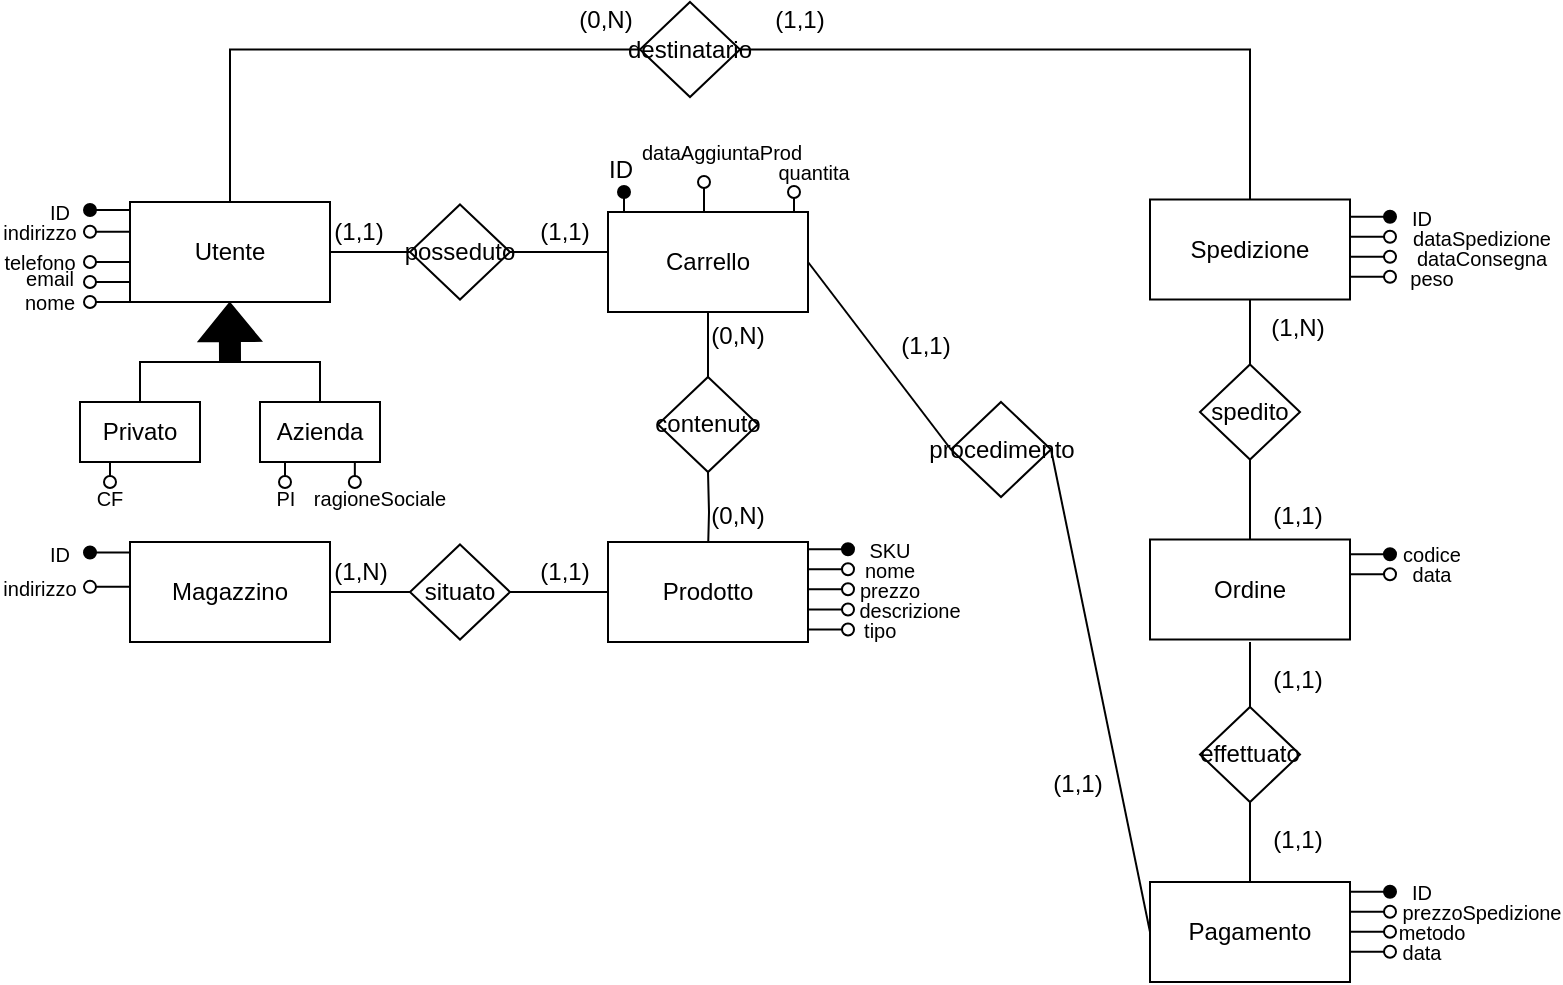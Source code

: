 <mxfile version="21.2.8" type="device">
  <diagram name="Pagina-1" id="aXGWc6sXb3ynVvdQe_Ra">
    <mxGraphModel dx="428" dy="284" grid="1" gridSize="10" guides="1" tooltips="1" connect="1" arrows="1" fold="1" page="1" pageScale="1" pageWidth="827" pageHeight="1169" math="0" shadow="0">
      <root>
        <mxCell id="0" />
        <mxCell id="1" parent="0" />
        <mxCell id="lkzqKLf32-UCbK940a2X-37" style="edgeStyle=orthogonalEdgeStyle;rounded=0;orthogonalLoop=1;jettySize=auto;html=1;exitX=0.5;exitY=0;exitDx=0;exitDy=0;entryX=0;entryY=0.5;entryDx=0;entryDy=0;endArrow=none;endFill=0;" parent="1" source="lkzqKLf32-UCbK940a2X-38" target="lkzqKLf32-UCbK940a2X-59" edge="1">
          <mxGeometry relative="1" as="geometry" />
        </mxCell>
        <mxCell id="lkzqKLf32-UCbK940a2X-38" value="Utente" style="rounded=0;whiteSpace=wrap;html=1;" parent="1" vertex="1">
          <mxGeometry x="85" y="140" width="100" height="50" as="geometry" />
        </mxCell>
        <mxCell id="lkzqKLf32-UCbK940a2X-39" style="edgeStyle=orthogonalEdgeStyle;rounded=0;orthogonalLoop=1;jettySize=auto;html=1;exitX=0.5;exitY=0;exitDx=0;exitDy=0;entryX=1;entryY=0.5;entryDx=0;entryDy=0;endArrow=none;endFill=0;" parent="1" source="lkzqKLf32-UCbK940a2X-40" target="lkzqKLf32-UCbK940a2X-59" edge="1">
          <mxGeometry relative="1" as="geometry" />
        </mxCell>
        <mxCell id="lkzqKLf32-UCbK940a2X-40" value="Spedizione" style="rounded=0;whiteSpace=wrap;html=1;" parent="1" vertex="1">
          <mxGeometry x="595" y="138.75" width="100" height="50" as="geometry" />
        </mxCell>
        <mxCell id="lkzqKLf32-UCbK940a2X-41" value="Ordine" style="rounded=0;whiteSpace=wrap;html=1;" parent="1" vertex="1">
          <mxGeometry x="595" y="308.75" width="100" height="50" as="geometry" />
        </mxCell>
        <mxCell id="lkzqKLf32-UCbK940a2X-42" style="edgeStyle=orthogonalEdgeStyle;rounded=0;orthogonalLoop=1;jettySize=auto;html=1;exitX=0.5;exitY=0;exitDx=0;exitDy=0;entryX=0.5;entryY=1;entryDx=0;entryDy=0;endArrow=none;endFill=0;" parent="1" target="lkzqKLf32-UCbK940a2X-55" edge="1">
          <mxGeometry relative="1" as="geometry">
            <mxPoint x="374" y="315" as="sourcePoint" />
          </mxGeometry>
        </mxCell>
        <mxCell id="lkzqKLf32-UCbK940a2X-43" value="Carrello" style="rounded=0;whiteSpace=wrap;html=1;" parent="1" vertex="1">
          <mxGeometry x="324" y="145" width="100" height="50" as="geometry" />
        </mxCell>
        <mxCell id="lkzqKLf32-UCbK940a2X-44" value="Magazzino" style="rounded=0;whiteSpace=wrap;html=1;" parent="1" vertex="1">
          <mxGeometry x="85" y="310" width="100" height="50" as="geometry" />
        </mxCell>
        <mxCell id="lkzqKLf32-UCbK940a2X-45" style="edgeStyle=orthogonalEdgeStyle;rounded=0;orthogonalLoop=1;jettySize=auto;html=1;exitX=0.5;exitY=1;exitDx=0;exitDy=0;entryX=0.5;entryY=0;entryDx=0;entryDy=0;endArrow=none;endFill=0;" parent="1" target="lkzqKLf32-UCbK940a2X-55" edge="1">
          <mxGeometry relative="1" as="geometry">
            <mxPoint x="374" y="195" as="sourcePoint" />
          </mxGeometry>
        </mxCell>
        <mxCell id="lkzqKLf32-UCbK940a2X-46" value="Prodotto" style="rounded=0;whiteSpace=wrap;html=1;" parent="1" vertex="1">
          <mxGeometry x="324" y="310" width="100" height="50" as="geometry" />
        </mxCell>
        <mxCell id="lkzqKLf32-UCbK940a2X-49" value="situato" style="rhombus;whiteSpace=wrap;html=1;" parent="1" vertex="1">
          <mxGeometry x="225" y="311.25" width="50" height="47.5" as="geometry" />
        </mxCell>
        <mxCell id="lkzqKLf32-UCbK940a2X-50" value="" style="endArrow=none;html=1;rounded=0;exitX=1;exitY=0.5;exitDx=0;exitDy=0;entryX=0;entryY=0.5;entryDx=0;entryDy=0;" parent="1" source="lkzqKLf32-UCbK940a2X-49" target="lkzqKLf32-UCbK940a2X-46" edge="1">
          <mxGeometry width="50" height="50" relative="1" as="geometry">
            <mxPoint x="315" y="240" as="sourcePoint" />
            <mxPoint x="365" y="190" as="targetPoint" />
          </mxGeometry>
        </mxCell>
        <mxCell id="lkzqKLf32-UCbK940a2X-51" value="" style="endArrow=none;html=1;rounded=0;exitX=1;exitY=0.5;exitDx=0;exitDy=0;entryX=0;entryY=0.5;entryDx=0;entryDy=0;" parent="1" source="lkzqKLf32-UCbK940a2X-44" target="lkzqKLf32-UCbK940a2X-49" edge="1">
          <mxGeometry width="50" height="50" relative="1" as="geometry">
            <mxPoint x="185" y="294" as="sourcePoint" />
            <mxPoint x="245" y="230" as="targetPoint" />
          </mxGeometry>
        </mxCell>
        <mxCell id="lkzqKLf32-UCbK940a2X-54" value="procedimento" style="rhombus;whiteSpace=wrap;html=1;" parent="1" vertex="1">
          <mxGeometry x="495.5" y="240" width="50" height="47.5" as="geometry" />
        </mxCell>
        <mxCell id="lkzqKLf32-UCbK940a2X-55" value="contenuto" style="rhombus;whiteSpace=wrap;html=1;" parent="1" vertex="1">
          <mxGeometry x="349" y="227.5" width="50" height="47.5" as="geometry" />
        </mxCell>
        <mxCell id="lkzqKLf32-UCbK940a2X-56" style="edgeStyle=orthogonalEdgeStyle;rounded=0;orthogonalLoop=1;jettySize=auto;html=1;exitX=0.5;exitY=0;exitDx=0;exitDy=0;entryX=0.5;entryY=1;entryDx=0;entryDy=0;endArrow=none;endFill=0;" parent="1" target="lkzqKLf32-UCbK940a2X-58" edge="1">
          <mxGeometry relative="1" as="geometry">
            <mxPoint x="645" y="308.75" as="sourcePoint" />
            <Array as="points">
              <mxPoint x="645" y="288.75" />
              <mxPoint x="645" y="288.75" />
            </Array>
          </mxGeometry>
        </mxCell>
        <mxCell id="lkzqKLf32-UCbK940a2X-57" style="edgeStyle=orthogonalEdgeStyle;rounded=0;orthogonalLoop=1;jettySize=auto;html=1;exitX=0.5;exitY=1;exitDx=0;exitDy=0;entryX=0.5;entryY=0;entryDx=0;entryDy=0;endArrow=none;endFill=0;" parent="1" target="lkzqKLf32-UCbK940a2X-58" edge="1">
          <mxGeometry relative="1" as="geometry">
            <mxPoint x="645" y="188.75" as="sourcePoint" />
          </mxGeometry>
        </mxCell>
        <mxCell id="lkzqKLf32-UCbK940a2X-58" value="spedito" style="rhombus;whiteSpace=wrap;html=1;" parent="1" vertex="1">
          <mxGeometry x="620" y="221.25" width="50" height="47.5" as="geometry" />
        </mxCell>
        <mxCell id="lkzqKLf32-UCbK940a2X-59" value="destinatario" style="rhombus;whiteSpace=wrap;html=1;" parent="1" vertex="1">
          <mxGeometry x="340" y="40" width="50" height="47.5" as="geometry" />
        </mxCell>
        <mxCell id="lkzqKLf32-UCbK940a2X-60" value="" style="shape=flexArrow;endArrow=classic;html=1;rounded=0;fillColor=#000000;" parent="1" edge="1">
          <mxGeometry width="50" height="50" relative="1" as="geometry">
            <mxPoint x="135" y="220" as="sourcePoint" />
            <mxPoint x="134.88" y="190" as="targetPoint" />
          </mxGeometry>
        </mxCell>
        <mxCell id="lkzqKLf32-UCbK940a2X-61" style="edgeStyle=orthogonalEdgeStyle;rounded=0;orthogonalLoop=1;jettySize=auto;html=1;exitX=0.5;exitY=0;exitDx=0;exitDy=0;endArrow=none;endFill=0;" parent="1" source="lkzqKLf32-UCbK940a2X-62" edge="1">
          <mxGeometry relative="1" as="geometry">
            <mxPoint x="135" y="220" as="targetPoint" />
          </mxGeometry>
        </mxCell>
        <mxCell id="lkzqKLf32-UCbK940a2X-62" value="Privato" style="rounded=0;whiteSpace=wrap;html=1;" parent="1" vertex="1">
          <mxGeometry x="60" y="240" width="60" height="30" as="geometry" />
        </mxCell>
        <mxCell id="lkzqKLf32-UCbK940a2X-63" style="edgeStyle=orthogonalEdgeStyle;rounded=0;orthogonalLoop=1;jettySize=auto;html=1;exitX=0.5;exitY=0;exitDx=0;exitDy=0;endArrow=none;endFill=0;" parent="1" source="lkzqKLf32-UCbK940a2X-64" edge="1">
          <mxGeometry relative="1" as="geometry">
            <mxPoint x="135" y="220" as="targetPoint" />
          </mxGeometry>
        </mxCell>
        <mxCell id="lkzqKLf32-UCbK940a2X-64" value="Azienda" style="rounded=0;whiteSpace=wrap;html=1;" parent="1" vertex="1">
          <mxGeometry x="150" y="240" width="60" height="30" as="geometry" />
        </mxCell>
        <mxCell id="lkzqKLf32-UCbK940a2X-68" value="" style="endArrow=none;html=1;rounded=0;exitX=1;exitY=0.5;exitDx=0;exitDy=0;entryX=0;entryY=0.5;entryDx=0;entryDy=0;" parent="1" source="lkzqKLf32-UCbK940a2X-43" target="lkzqKLf32-UCbK940a2X-54" edge="1">
          <mxGeometry width="50" height="50" relative="1" as="geometry">
            <mxPoint x="455" y="130.5" as="sourcePoint" />
            <mxPoint x="510" y="199.5" as="targetPoint" />
          </mxGeometry>
        </mxCell>
        <mxCell id="lkzqKLf32-UCbK940a2X-69" value="" style="endArrow=none;html=1;rounded=0;exitX=1;exitY=0.5;exitDx=0;exitDy=0;entryX=0;entryY=0.5;entryDx=0;entryDy=0;" parent="1" source="lkzqKLf32-UCbK940a2X-54" target="lkzqKLf32-UCbK940a2X-133" edge="1">
          <mxGeometry width="50" height="50" relative="1" as="geometry">
            <mxPoint x="510" y="247.5" as="sourcePoint" />
            <mxPoint x="530" y="332.5" as="targetPoint" />
          </mxGeometry>
        </mxCell>
        <mxCell id="lkzqKLf32-UCbK940a2X-75" value="" style="endArrow=none;html=1;rounded=0;startArrow=oval;startFill=1;" parent="1" edge="1">
          <mxGeometry width="50" height="50" relative="1" as="geometry">
            <mxPoint x="65" y="144" as="sourcePoint" />
            <mxPoint x="85" y="144" as="targetPoint" />
          </mxGeometry>
        </mxCell>
        <mxCell id="lkzqKLf32-UCbK940a2X-76" value="ID" style="text;html=1;strokeColor=none;fillColor=none;align=center;verticalAlign=middle;whiteSpace=wrap;rounded=0;imageAspect=1;fontSize=10;" parent="1" vertex="1">
          <mxGeometry x="35" y="140" width="30" height="10" as="geometry" />
        </mxCell>
        <mxCell id="lkzqKLf32-UCbK940a2X-77" value="" style="endArrow=none;html=1;rounded=0;startArrow=oval;startFill=0;" parent="1" edge="1">
          <mxGeometry width="50" height="50" relative="1" as="geometry">
            <mxPoint x="65" y="180" as="sourcePoint" />
            <mxPoint x="85" y="180" as="targetPoint" />
          </mxGeometry>
        </mxCell>
        <mxCell id="lkzqKLf32-UCbK940a2X-78" value="" style="endArrow=none;html=1;rounded=0;startArrow=oval;startFill=0;" parent="1" edge="1">
          <mxGeometry width="50" height="50" relative="1" as="geometry">
            <mxPoint x="65" y="170" as="sourcePoint" />
            <mxPoint x="85" y="170" as="targetPoint" />
          </mxGeometry>
        </mxCell>
        <mxCell id="lkzqKLf32-UCbK940a2X-79" value="" style="endArrow=none;html=1;rounded=0;startArrow=oval;startFill=0;" parent="1" edge="1">
          <mxGeometry width="50" height="50" relative="1" as="geometry">
            <mxPoint x="65" y="154.88" as="sourcePoint" />
            <mxPoint x="85" y="154.88" as="targetPoint" />
          </mxGeometry>
        </mxCell>
        <mxCell id="lkzqKLf32-UCbK940a2X-80" value="indirizzo" style="text;html=1;strokeColor=none;fillColor=none;align=center;verticalAlign=middle;whiteSpace=wrap;rounded=0;imageAspect=1;fontSize=10;" parent="1" vertex="1">
          <mxGeometry x="25" y="150" width="30" height="10" as="geometry" />
        </mxCell>
        <mxCell id="lkzqKLf32-UCbK940a2X-81" value="telefono" style="text;html=1;strokeColor=none;fillColor=none;align=center;verticalAlign=middle;whiteSpace=wrap;rounded=0;imageAspect=1;fontSize=10;" parent="1" vertex="1">
          <mxGeometry x="20" y="167.5" width="40" height="5" as="geometry" />
        </mxCell>
        <mxCell id="lkzqKLf32-UCbK940a2X-82" value="email" style="text;html=1;strokeColor=none;fillColor=none;align=center;verticalAlign=middle;whiteSpace=wrap;rounded=0;imageAspect=1;fontSize=10;" parent="1" vertex="1">
          <mxGeometry x="30" y="172.5" width="30" height="10" as="geometry" />
        </mxCell>
        <mxCell id="lkzqKLf32-UCbK940a2X-83" value="" style="endArrow=none;html=1;rounded=0;startArrow=oval;startFill=1;" parent="1" edge="1">
          <mxGeometry width="50" height="50" relative="1" as="geometry">
            <mxPoint x="65" y="315.25" as="sourcePoint" />
            <mxPoint x="85" y="315.25" as="targetPoint" />
          </mxGeometry>
        </mxCell>
        <mxCell id="lkzqKLf32-UCbK940a2X-84" value="ID" style="text;html=1;strokeColor=none;fillColor=none;align=center;verticalAlign=middle;whiteSpace=wrap;rounded=0;imageAspect=1;fontSize=10;" parent="1" vertex="1">
          <mxGeometry x="35" y="311.25" width="30" height="10" as="geometry" />
        </mxCell>
        <mxCell id="lkzqKLf32-UCbK940a2X-86" value="" style="endArrow=none;html=1;rounded=0;startArrow=oval;startFill=0;" parent="1" edge="1">
          <mxGeometry width="50" height="50" relative="1" as="geometry">
            <mxPoint x="65" y="332.42" as="sourcePoint" />
            <mxPoint x="85" y="332.42" as="targetPoint" />
          </mxGeometry>
        </mxCell>
        <mxCell id="lkzqKLf32-UCbK940a2X-89" value="indirizzo" style="text;html=1;strokeColor=none;fillColor=none;align=center;verticalAlign=middle;whiteSpace=wrap;rounded=0;imageAspect=1;fontSize=10;" parent="1" vertex="1">
          <mxGeometry x="20" y="330" width="40" height="5" as="geometry" />
        </mxCell>
        <mxCell id="lkzqKLf32-UCbK940a2X-106" value="" style="endArrow=oval;html=1;rounded=0;startArrow=none;startFill=0;endFill=1;" parent="1" edge="1">
          <mxGeometry width="50" height="50" relative="1" as="geometry">
            <mxPoint x="695" y="316.14" as="sourcePoint" />
            <mxPoint x="715" y="316.14" as="targetPoint" />
          </mxGeometry>
        </mxCell>
        <mxCell id="lkzqKLf32-UCbK940a2X-107" value="codice" style="text;html=1;strokeColor=none;fillColor=none;align=center;verticalAlign=middle;whiteSpace=wrap;rounded=0;imageAspect=1;fontSize=10;" parent="1" vertex="1">
          <mxGeometry x="721" y="311.25" width="30" height="10" as="geometry" />
        </mxCell>
        <mxCell id="lkzqKLf32-UCbK940a2X-110" value="" style="endArrow=oval;html=1;rounded=0;startArrow=none;startFill=0;endFill=0;" parent="1" edge="1">
          <mxGeometry width="50" height="50" relative="1" as="geometry">
            <mxPoint x="695" y="326.14" as="sourcePoint" />
            <mxPoint x="715" y="326.14" as="targetPoint" />
          </mxGeometry>
        </mxCell>
        <mxCell id="lkzqKLf32-UCbK940a2X-111" value="data" style="text;html=1;strokeColor=none;fillColor=none;align=center;verticalAlign=middle;whiteSpace=wrap;rounded=0;imageAspect=1;fontSize=10;" parent="1" vertex="1">
          <mxGeometry x="721" y="321.25" width="30" height="10" as="geometry" />
        </mxCell>
        <mxCell id="lkzqKLf32-UCbK940a2X-115" value="" style="endArrow=none;html=1;rounded=0;startArrow=oval;startFill=0;" parent="1" edge="1">
          <mxGeometry width="50" height="50" relative="1" as="geometry">
            <mxPoint x="75" y="280" as="sourcePoint" />
            <mxPoint x="75" y="270" as="targetPoint" />
          </mxGeometry>
        </mxCell>
        <mxCell id="lkzqKLf32-UCbK940a2X-117" value="&lt;font style=&quot;font-size: 10px;&quot;&gt;CF&lt;/font&gt;" style="text;html=1;strokeColor=none;fillColor=none;align=center;verticalAlign=middle;whiteSpace=wrap;rounded=0;" parent="1" vertex="1">
          <mxGeometry x="65" y="280" width="20" height="15" as="geometry" />
        </mxCell>
        <mxCell id="lkzqKLf32-UCbK940a2X-119" value="&lt;font style=&quot;font-size: 10px;&quot;&gt;nome&lt;/font&gt;" style="text;html=1;strokeColor=none;fillColor=none;align=center;verticalAlign=middle;whiteSpace=wrap;rounded=0;" parent="1" vertex="1">
          <mxGeometry x="35" y="182.5" width="20" height="15" as="geometry" />
        </mxCell>
        <mxCell id="lkzqKLf32-UCbK940a2X-120" value="" style="endArrow=none;html=1;rounded=0;startArrow=oval;startFill=0;" parent="1" edge="1">
          <mxGeometry width="50" height="50" relative="1" as="geometry">
            <mxPoint x="162.5" y="280" as="sourcePoint" />
            <mxPoint x="162.5" y="270" as="targetPoint" />
          </mxGeometry>
        </mxCell>
        <mxCell id="lkzqKLf32-UCbK940a2X-121" value="" style="endArrow=none;html=1;rounded=0;startArrow=oval;startFill=0;" parent="1" edge="1">
          <mxGeometry width="50" height="50" relative="1" as="geometry">
            <mxPoint x="197.42" y="280" as="sourcePoint" />
            <mxPoint x="197.42" y="270" as="targetPoint" />
          </mxGeometry>
        </mxCell>
        <mxCell id="lkzqKLf32-UCbK940a2X-122" value="&lt;span style=&quot;font-size: 10px;&quot;&gt;PI&lt;/span&gt;" style="text;html=1;strokeColor=none;fillColor=none;align=center;verticalAlign=middle;whiteSpace=wrap;rounded=0;" parent="1" vertex="1">
          <mxGeometry x="152.5" y="280" width="20" height="15" as="geometry" />
        </mxCell>
        <mxCell id="lkzqKLf32-UCbK940a2X-123" value="&lt;font style=&quot;font-size: 10px;&quot;&gt;ragioneSociale&lt;/font&gt;" style="text;html=1;strokeColor=none;fillColor=none;align=center;verticalAlign=middle;whiteSpace=wrap;rounded=0;" parent="1" vertex="1">
          <mxGeometry x="200" y="280" width="20" height="15" as="geometry" />
        </mxCell>
        <mxCell id="lkzqKLf32-UCbK940a2X-124" value="" style="endArrow=none;html=1;rounded=0;startArrow=oval;startFill=0;" parent="1" edge="1">
          <mxGeometry width="50" height="50" relative="1" as="geometry">
            <mxPoint x="65" y="190" as="sourcePoint" />
            <mxPoint x="85" y="190" as="targetPoint" />
          </mxGeometry>
        </mxCell>
        <mxCell id="lkzqKLf32-UCbK940a2X-130" style="edgeStyle=orthogonalEdgeStyle;rounded=0;orthogonalLoop=1;jettySize=auto;html=1;exitX=0.5;exitY=0;exitDx=0;exitDy=0;entryX=0.5;entryY=1;entryDx=0;entryDy=0;endArrow=none;endFill=0;" parent="1" target="lkzqKLf32-UCbK940a2X-132" edge="1">
          <mxGeometry relative="1" as="geometry">
            <mxPoint x="645" y="480" as="sourcePoint" />
            <Array as="points">
              <mxPoint x="645" y="460" />
              <mxPoint x="645" y="460" />
            </Array>
          </mxGeometry>
        </mxCell>
        <mxCell id="lkzqKLf32-UCbK940a2X-131" style="edgeStyle=orthogonalEdgeStyle;rounded=0;orthogonalLoop=1;jettySize=auto;html=1;exitX=0.5;exitY=1;exitDx=0;exitDy=0;entryX=0.5;entryY=0;entryDx=0;entryDy=0;endArrow=none;endFill=0;" parent="1" target="lkzqKLf32-UCbK940a2X-132" edge="1">
          <mxGeometry relative="1" as="geometry">
            <mxPoint x="645" y="360" as="sourcePoint" />
          </mxGeometry>
        </mxCell>
        <mxCell id="lkzqKLf32-UCbK940a2X-132" value="effettuato" style="rhombus;whiteSpace=wrap;html=1;" parent="1" vertex="1">
          <mxGeometry x="620" y="392.5" width="50" height="47.5" as="geometry" />
        </mxCell>
        <mxCell id="lkzqKLf32-UCbK940a2X-133" value="Pagamento" style="rounded=0;whiteSpace=wrap;html=1;" parent="1" vertex="1">
          <mxGeometry x="595" y="480" width="100" height="50" as="geometry" />
        </mxCell>
        <mxCell id="lkzqKLf32-UCbK940a2X-140" value="" style="endArrow=oval;html=1;rounded=0;startArrow=none;startFill=0;endFill=1;" parent="1" edge="1">
          <mxGeometry width="50" height="50" relative="1" as="geometry">
            <mxPoint x="695" y="147.39" as="sourcePoint" />
            <mxPoint x="715" y="147.39" as="targetPoint" />
          </mxGeometry>
        </mxCell>
        <mxCell id="lkzqKLf32-UCbK940a2X-141" value="ID" style="text;html=1;strokeColor=none;fillColor=none;align=center;verticalAlign=middle;whiteSpace=wrap;rounded=0;imageAspect=1;fontSize=10;" parent="1" vertex="1">
          <mxGeometry x="715.5" y="142.5" width="30" height="10" as="geometry" />
        </mxCell>
        <mxCell id="lkzqKLf32-UCbK940a2X-142" value="" style="endArrow=oval;html=1;rounded=0;startArrow=none;startFill=0;endFill=0;" parent="1" edge="1">
          <mxGeometry width="50" height="50" relative="1" as="geometry">
            <mxPoint x="695" y="157.39" as="sourcePoint" />
            <mxPoint x="715" y="157.39" as="targetPoint" />
          </mxGeometry>
        </mxCell>
        <mxCell id="lkzqKLf32-UCbK940a2X-143" value="dataSpedizione" style="text;html=1;strokeColor=none;fillColor=none;align=center;verticalAlign=middle;whiteSpace=wrap;rounded=0;imageAspect=1;fontSize=10;" parent="1" vertex="1">
          <mxGeometry x="745.5" y="152.5" width="30" height="10" as="geometry" />
        </mxCell>
        <mxCell id="lkzqKLf32-UCbK940a2X-144" value="" style="endArrow=oval;html=1;rounded=0;startArrow=none;startFill=0;endFill=0;" parent="1" edge="1">
          <mxGeometry width="50" height="50" relative="1" as="geometry">
            <mxPoint x="695" y="167.39" as="sourcePoint" />
            <mxPoint x="715" y="167.39" as="targetPoint" />
          </mxGeometry>
        </mxCell>
        <mxCell id="lkzqKLf32-UCbK940a2X-145" value="dataConsegna" style="text;html=1;strokeColor=none;fillColor=none;align=center;verticalAlign=middle;whiteSpace=wrap;rounded=0;imageAspect=1;fontSize=10;" parent="1" vertex="1">
          <mxGeometry x="745.5" y="162.5" width="30" height="10" as="geometry" />
        </mxCell>
        <mxCell id="lkzqKLf32-UCbK940a2X-146" value="" style="endArrow=oval;html=1;rounded=0;startArrow=none;startFill=0;endFill=0;" parent="1" edge="1">
          <mxGeometry width="50" height="50" relative="1" as="geometry">
            <mxPoint x="695" y="177.39" as="sourcePoint" />
            <mxPoint x="715" y="177.39" as="targetPoint" />
          </mxGeometry>
        </mxCell>
        <mxCell id="lkzqKLf32-UCbK940a2X-147" value="peso" style="text;html=1;strokeColor=none;fillColor=none;align=center;verticalAlign=middle;whiteSpace=wrap;rounded=0;imageAspect=1;fontSize=10;" parent="1" vertex="1">
          <mxGeometry x="721" y="172.5" width="30" height="10" as="geometry" />
        </mxCell>
        <mxCell id="lkzqKLf32-UCbK940a2X-148" value="(1,N)" style="text;html=1;strokeColor=none;fillColor=none;align=center;verticalAlign=middle;whiteSpace=wrap;rounded=0;" parent="1" vertex="1">
          <mxGeometry x="179" y="310" width="43" height="30" as="geometry" />
        </mxCell>
        <mxCell id="lkzqKLf32-UCbK940a2X-149" value="(1,1)" style="text;html=1;strokeColor=none;fillColor=none;align=center;verticalAlign=middle;whiteSpace=wrap;rounded=0;" parent="1" vertex="1">
          <mxGeometry x="281" y="310" width="43" height="30" as="geometry" />
        </mxCell>
        <mxCell id="lkzqKLf32-UCbK940a2X-152" value="(0,N)" style="text;html=1;strokeColor=none;fillColor=none;align=center;verticalAlign=middle;whiteSpace=wrap;rounded=0;" parent="1" vertex="1">
          <mxGeometry x="375.5" y="287.5" width="26" height="18.75" as="geometry" />
        </mxCell>
        <mxCell id="lkzqKLf32-UCbK940a2X-153" value="(0,N)" style="text;html=1;strokeColor=none;fillColor=none;align=center;verticalAlign=middle;whiteSpace=wrap;rounded=0;" parent="1" vertex="1">
          <mxGeometry x="375.5" y="197.5" width="26" height="18.75" as="geometry" />
        </mxCell>
        <mxCell id="lkzqKLf32-UCbK940a2X-154" value="(1,1)" style="text;html=1;strokeColor=none;fillColor=none;align=center;verticalAlign=middle;whiteSpace=wrap;rounded=0;" parent="1" vertex="1">
          <mxGeometry x="469.5" y="202.5" width="26" height="18.75" as="geometry" />
        </mxCell>
        <mxCell id="lkzqKLf32-UCbK940a2X-155" value="(1,1)" style="text;html=1;strokeColor=none;fillColor=none;align=center;verticalAlign=middle;whiteSpace=wrap;rounded=0;" parent="1" vertex="1">
          <mxGeometry x="545.5" y="421.25" width="26" height="18.75" as="geometry" />
        </mxCell>
        <mxCell id="lkzqKLf32-UCbK940a2X-156" value="(1,1)" style="text;html=1;strokeColor=none;fillColor=none;align=center;verticalAlign=middle;whiteSpace=wrap;rounded=0;" parent="1" vertex="1">
          <mxGeometry x="655.5" y="450" width="26" height="18.75" as="geometry" />
        </mxCell>
        <mxCell id="lkzqKLf32-UCbK940a2X-157" value="(1,1)" style="text;html=1;strokeColor=none;fillColor=none;align=center;verticalAlign=middle;whiteSpace=wrap;rounded=0;" parent="1" vertex="1">
          <mxGeometry x="655.5" y="370" width="26" height="18.75" as="geometry" />
        </mxCell>
        <mxCell id="lkzqKLf32-UCbK940a2X-158" value="(1,1)" style="text;html=1;strokeColor=none;fillColor=none;align=center;verticalAlign=middle;whiteSpace=wrap;rounded=0;" parent="1" vertex="1">
          <mxGeometry x="655.5" y="287.5" width="26" height="18.75" as="geometry" />
        </mxCell>
        <mxCell id="lkzqKLf32-UCbK940a2X-159" value="(1,N)" style="text;html=1;strokeColor=none;fillColor=none;align=center;verticalAlign=middle;whiteSpace=wrap;rounded=0;" parent="1" vertex="1">
          <mxGeometry x="655.5" y="193.75" width="26" height="18.75" as="geometry" />
        </mxCell>
        <mxCell id="lkzqKLf32-UCbK940a2X-160" value="(1,1)" style="text;html=1;strokeColor=none;fillColor=none;align=center;verticalAlign=middle;whiteSpace=wrap;rounded=0;" parent="1" vertex="1">
          <mxGeometry x="406.5" y="40" width="26" height="18.75" as="geometry" />
        </mxCell>
        <mxCell id="lkzqKLf32-UCbK940a2X-161" value="(0,N)" style="text;html=1;strokeColor=none;fillColor=none;align=center;verticalAlign=middle;whiteSpace=wrap;rounded=0;" parent="1" vertex="1">
          <mxGeometry x="309.5" y="40" width="26" height="18.75" as="geometry" />
        </mxCell>
        <mxCell id="gtLAAw2knSsjceFXVeM_-1" value="posseduto" style="rhombus;whiteSpace=wrap;html=1;" parent="1" vertex="1">
          <mxGeometry x="225" y="141.25" width="50" height="47.5" as="geometry" />
        </mxCell>
        <mxCell id="gtLAAw2knSsjceFXVeM_-2" value="" style="endArrow=none;html=1;rounded=0;exitX=1;exitY=0.5;exitDx=0;exitDy=0;entryX=0;entryY=0.5;entryDx=0;entryDy=0;" parent="1" source="gtLAAw2knSsjceFXVeM_-1" edge="1">
          <mxGeometry width="50" height="50" relative="1" as="geometry">
            <mxPoint x="315" y="70" as="sourcePoint" />
            <mxPoint x="324" y="165" as="targetPoint" />
          </mxGeometry>
        </mxCell>
        <mxCell id="gtLAAw2knSsjceFXVeM_-3" value="" style="endArrow=none;html=1;rounded=0;exitX=1;exitY=0.5;exitDx=0;exitDy=0;entryX=0;entryY=0.5;entryDx=0;entryDy=0;" parent="1" target="gtLAAw2knSsjceFXVeM_-1" edge="1">
          <mxGeometry width="50" height="50" relative="1" as="geometry">
            <mxPoint x="185" y="165" as="sourcePoint" />
            <mxPoint x="245" y="60" as="targetPoint" />
          </mxGeometry>
        </mxCell>
        <mxCell id="gtLAAw2knSsjceFXVeM_-4" value="(1,1)" style="text;html=1;strokeColor=none;fillColor=none;align=center;verticalAlign=middle;whiteSpace=wrap;rounded=0;" parent="1" vertex="1">
          <mxGeometry x="177.5" y="140" width="43" height="30" as="geometry" />
        </mxCell>
        <mxCell id="gtLAAw2knSsjceFXVeM_-5" value="(1,1)" style="text;html=1;strokeColor=none;fillColor=none;align=center;verticalAlign=middle;whiteSpace=wrap;rounded=0;" parent="1" vertex="1">
          <mxGeometry x="281" y="140" width="43" height="30" as="geometry" />
        </mxCell>
        <mxCell id="Iy-cu3KeG3EMLXOv0sf3-1" value="" style="endArrow=none;html=1;rounded=0;startArrow=oval;startFill=0;entryX=0.5;entryY=0;entryDx=0;entryDy=0;" parent="1" edge="1">
          <mxGeometry width="50" height="50" relative="1" as="geometry">
            <mxPoint x="372" y="130" as="sourcePoint" />
            <mxPoint x="372" y="145" as="targetPoint" />
          </mxGeometry>
        </mxCell>
        <mxCell id="Iy-cu3KeG3EMLXOv0sf3-2" value="" style="endArrow=none;html=1;rounded=0;startArrow=oval;startFill=0;" parent="1" edge="1">
          <mxGeometry width="50" height="50" relative="1" as="geometry">
            <mxPoint x="417" y="135" as="sourcePoint" />
            <mxPoint x="417" y="145" as="targetPoint" />
          </mxGeometry>
        </mxCell>
        <mxCell id="Iy-cu3KeG3EMLXOv0sf3-3" value="dataAggiuntaProd" style="text;html=1;strokeColor=none;fillColor=none;align=center;verticalAlign=middle;whiteSpace=wrap;rounded=0;imageAspect=1;fontSize=10;" parent="1" vertex="1">
          <mxGeometry x="366" y="110" width="30" height="10" as="geometry" />
        </mxCell>
        <mxCell id="Iy-cu3KeG3EMLXOv0sf3-4" value="quantita" style="text;html=1;strokeColor=none;fillColor=none;align=center;verticalAlign=middle;whiteSpace=wrap;rounded=0;imageAspect=1;fontSize=10;" parent="1" vertex="1">
          <mxGeometry x="412" y="120" width="30" height="10" as="geometry" />
        </mxCell>
        <mxCell id="Iy-cu3KeG3EMLXOv0sf3-5" value="" style="endArrow=none;html=1;rounded=0;startArrow=oval;startFill=1;" parent="1" edge="1">
          <mxGeometry width="50" height="50" relative="1" as="geometry">
            <mxPoint x="332" y="135" as="sourcePoint" />
            <mxPoint x="332" y="145" as="targetPoint" />
          </mxGeometry>
        </mxCell>
        <mxCell id="Iy-cu3KeG3EMLXOv0sf3-6" value="ID" style="text;html=1;align=center;verticalAlign=middle;resizable=0;points=[];autosize=1;strokeColor=none;fillColor=none;" parent="1" vertex="1">
          <mxGeometry x="309.5" y="108.75" width="40" height="30" as="geometry" />
        </mxCell>
        <mxCell id="Iy-cu3KeG3EMLXOv0sf3-8" value="" style="endArrow=oval;html=1;rounded=0;startArrow=none;startFill=0;endFill=1;" parent="1" edge="1">
          <mxGeometry width="50" height="50" relative="1" as="geometry">
            <mxPoint x="695" y="484.89" as="sourcePoint" />
            <mxPoint x="715" y="484.89" as="targetPoint" />
          </mxGeometry>
        </mxCell>
        <mxCell id="Iy-cu3KeG3EMLXOv0sf3-9" value="ID" style="text;html=1;strokeColor=none;fillColor=none;align=center;verticalAlign=middle;whiteSpace=wrap;rounded=0;imageAspect=1;fontSize=10;" parent="1" vertex="1">
          <mxGeometry x="715.5" y="480" width="30" height="10" as="geometry" />
        </mxCell>
        <mxCell id="Iy-cu3KeG3EMLXOv0sf3-10" value="" style="endArrow=oval;html=1;rounded=0;startArrow=none;startFill=0;endFill=0;" parent="1" edge="1">
          <mxGeometry width="50" height="50" relative="1" as="geometry">
            <mxPoint x="695" y="494.89" as="sourcePoint" />
            <mxPoint x="715" y="494.89" as="targetPoint" />
          </mxGeometry>
        </mxCell>
        <mxCell id="Iy-cu3KeG3EMLXOv0sf3-11" value="prezzoSpedizione" style="text;html=1;strokeColor=none;fillColor=none;align=center;verticalAlign=middle;whiteSpace=wrap;rounded=0;imageAspect=1;fontSize=10;" parent="1" vertex="1">
          <mxGeometry x="745.5" y="490" width="30" height="10" as="geometry" />
        </mxCell>
        <mxCell id="Iy-cu3KeG3EMLXOv0sf3-14" value="" style="endArrow=oval;html=1;rounded=0;startArrow=none;startFill=0;endFill=0;" parent="1" edge="1">
          <mxGeometry width="50" height="50" relative="1" as="geometry">
            <mxPoint x="695" y="504.89" as="sourcePoint" />
            <mxPoint x="715" y="504.89" as="targetPoint" />
          </mxGeometry>
        </mxCell>
        <mxCell id="Iy-cu3KeG3EMLXOv0sf3-15" value="metodo" style="text;html=1;strokeColor=none;fillColor=none;align=center;verticalAlign=middle;whiteSpace=wrap;rounded=0;imageAspect=1;fontSize=10;" parent="1" vertex="1">
          <mxGeometry x="721" y="500" width="30" height="10" as="geometry" />
        </mxCell>
        <mxCell id="Iy-cu3KeG3EMLXOv0sf3-16" value="" style="endArrow=oval;html=1;rounded=0;startArrow=none;startFill=0;endFill=0;" parent="1" edge="1">
          <mxGeometry width="50" height="50" relative="1" as="geometry">
            <mxPoint x="695" y="514.89" as="sourcePoint" />
            <mxPoint x="715" y="514.89" as="targetPoint" />
          </mxGeometry>
        </mxCell>
        <mxCell id="Iy-cu3KeG3EMLXOv0sf3-17" value="data" style="text;html=1;strokeColor=none;fillColor=none;align=center;verticalAlign=middle;whiteSpace=wrap;rounded=0;imageAspect=1;fontSize=10;" parent="1" vertex="1">
          <mxGeometry x="715.5" y="510" width="30" height="10" as="geometry" />
        </mxCell>
        <mxCell id="Iy-cu3KeG3EMLXOv0sf3-18" value="" style="endArrow=oval;html=1;rounded=0;startArrow=none;startFill=0;endFill=1;" parent="1" edge="1">
          <mxGeometry width="50" height="50" relative="1" as="geometry">
            <mxPoint x="424" y="313.64" as="sourcePoint" />
            <mxPoint x="444" y="313.64" as="targetPoint" />
          </mxGeometry>
        </mxCell>
        <mxCell id="Iy-cu3KeG3EMLXOv0sf3-19" value="SKU" style="text;html=1;strokeColor=none;fillColor=none;align=center;verticalAlign=middle;whiteSpace=wrap;rounded=0;imageAspect=1;fontSize=10;" parent="1" vertex="1">
          <mxGeometry x="450" y="308.75" width="30" height="10" as="geometry" />
        </mxCell>
        <mxCell id="Iy-cu3KeG3EMLXOv0sf3-20" value="" style="endArrow=oval;html=1;rounded=0;startArrow=none;startFill=0;endFill=0;" parent="1" edge="1">
          <mxGeometry width="50" height="50" relative="1" as="geometry">
            <mxPoint x="424" y="343.75" as="sourcePoint" />
            <mxPoint x="444" y="343.75" as="targetPoint" />
            <Array as="points">
              <mxPoint x="434" y="343.75" />
            </Array>
          </mxGeometry>
        </mxCell>
        <mxCell id="Iy-cu3KeG3EMLXOv0sf3-21" value="" style="endArrow=oval;html=1;rounded=0;startArrow=none;startFill=0;endFill=0;" parent="1" edge="1">
          <mxGeometry width="50" height="50" relative="1" as="geometry">
            <mxPoint x="424" y="333.64" as="sourcePoint" />
            <mxPoint x="444" y="333.64" as="targetPoint" />
          </mxGeometry>
        </mxCell>
        <mxCell id="Iy-cu3KeG3EMLXOv0sf3-22" value="" style="endArrow=oval;html=1;rounded=0;startArrow=none;startFill=0;endFill=0;" parent="1" edge="1">
          <mxGeometry width="50" height="50" relative="1" as="geometry">
            <mxPoint x="424" y="323.64" as="sourcePoint" />
            <mxPoint x="444" y="323.64" as="targetPoint" />
          </mxGeometry>
        </mxCell>
        <mxCell id="Iy-cu3KeG3EMLXOv0sf3-23" value="nome" style="text;html=1;strokeColor=none;fillColor=none;align=center;verticalAlign=middle;whiteSpace=wrap;rounded=0;imageAspect=1;fontSize=10;" parent="1" vertex="1">
          <mxGeometry x="450" y="318.75" width="30" height="10" as="geometry" />
        </mxCell>
        <mxCell id="Iy-cu3KeG3EMLXOv0sf3-24" value="prezzo" style="text;html=1;strokeColor=none;fillColor=none;align=center;verticalAlign=middle;whiteSpace=wrap;rounded=0;imageAspect=1;fontSize=10;" parent="1" vertex="1">
          <mxGeometry x="445" y="331.25" width="40" height="5" as="geometry" />
        </mxCell>
        <mxCell id="Iy-cu3KeG3EMLXOv0sf3-25" value="descrizione" style="text;html=1;strokeColor=none;fillColor=none;align=center;verticalAlign=middle;whiteSpace=wrap;rounded=0;imageAspect=1;fontSize=10;" parent="1" vertex="1">
          <mxGeometry x="460" y="338.75" width="30" height="10" as="geometry" />
        </mxCell>
        <mxCell id="Iy-cu3KeG3EMLXOv0sf3-26" value="" style="endArrow=oval;html=1;rounded=0;startArrow=none;startFill=0;endFill=0;" parent="1" edge="1">
          <mxGeometry width="50" height="50" relative="1" as="geometry">
            <mxPoint x="424" y="353.75" as="sourcePoint" />
            <mxPoint x="444" y="353.75" as="targetPoint" />
            <Array as="points">
              <mxPoint x="434" y="353.75" />
            </Array>
          </mxGeometry>
        </mxCell>
        <mxCell id="Iy-cu3KeG3EMLXOv0sf3-27" value="&lt;font style=&quot;font-size: 10px;&quot;&gt;tipo&amp;nbsp;&lt;/font&gt;" style="text;html=1;strokeColor=none;fillColor=none;align=center;verticalAlign=middle;whiteSpace=wrap;rounded=0;imageAspect=1;fontSize=10;" parent="1" vertex="1">
          <mxGeometry x="450" y="348.75" width="23" height="10" as="geometry" />
        </mxCell>
      </root>
    </mxGraphModel>
  </diagram>
</mxfile>
